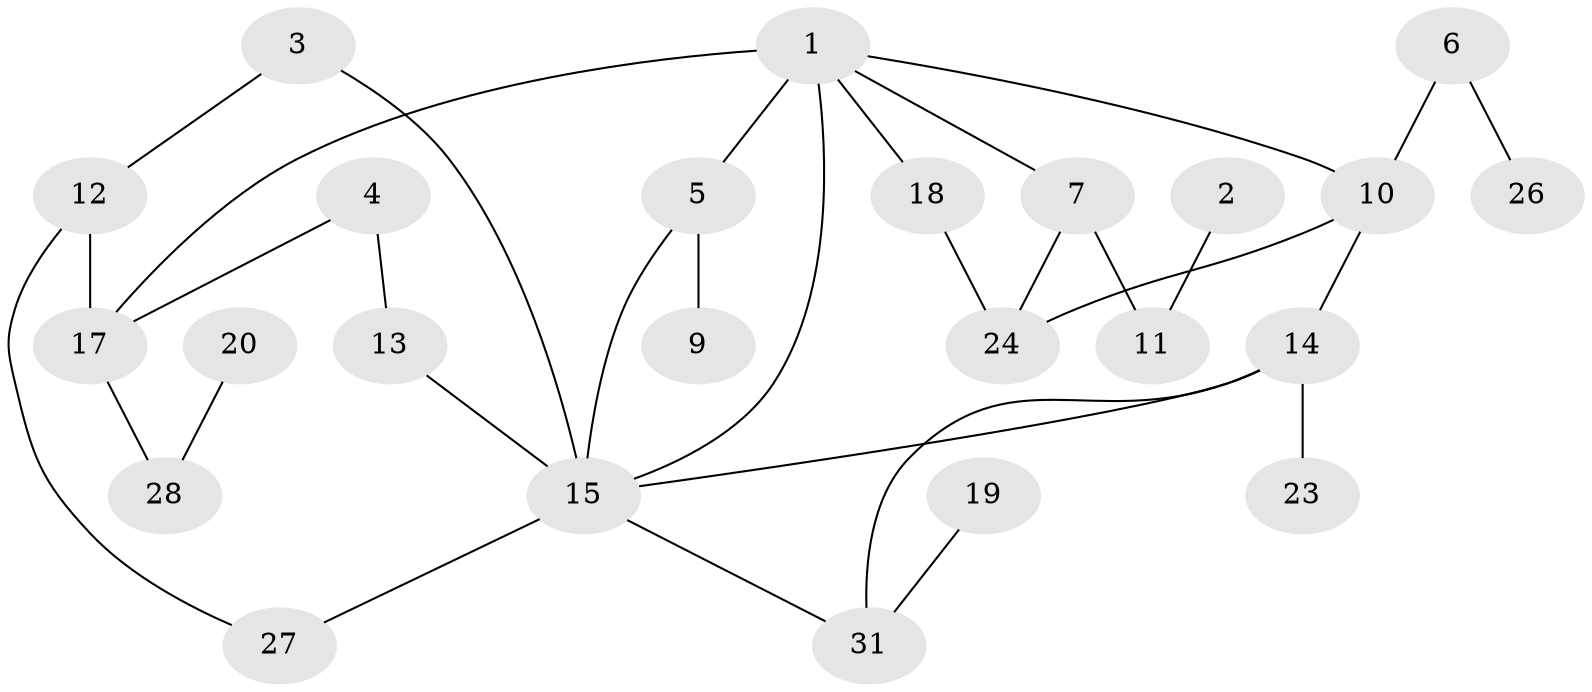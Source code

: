 // original degree distribution, {4: 0.08771929824561403, 1: 0.22807017543859648, 2: 0.3333333333333333, 3: 0.15789473684210525, 0: 0.12280701754385964, 5: 0.07017543859649122}
// Generated by graph-tools (version 1.1) at 2025/33/03/09/25 02:33:58]
// undirected, 24 vertices, 31 edges
graph export_dot {
graph [start="1"]
  node [color=gray90,style=filled];
  1;
  2;
  3;
  4;
  5;
  6;
  7;
  9;
  10;
  11;
  12;
  13;
  14;
  15;
  17;
  18;
  19;
  20;
  23;
  24;
  26;
  27;
  28;
  31;
  1 -- 5 [weight=2.0];
  1 -- 7 [weight=1.0];
  1 -- 10 [weight=1.0];
  1 -- 15 [weight=1.0];
  1 -- 17 [weight=1.0];
  1 -- 18 [weight=1.0];
  2 -- 11 [weight=1.0];
  3 -- 12 [weight=1.0];
  3 -- 15 [weight=1.0];
  4 -- 13 [weight=1.0];
  4 -- 17 [weight=1.0];
  5 -- 9 [weight=1.0];
  5 -- 15 [weight=1.0];
  6 -- 10 [weight=1.0];
  6 -- 26 [weight=1.0];
  7 -- 11 [weight=1.0];
  7 -- 24 [weight=1.0];
  10 -- 14 [weight=1.0];
  10 -- 24 [weight=1.0];
  12 -- 17 [weight=1.0];
  12 -- 27 [weight=1.0];
  13 -- 15 [weight=1.0];
  14 -- 15 [weight=1.0];
  14 -- 23 [weight=1.0];
  14 -- 31 [weight=1.0];
  15 -- 27 [weight=1.0];
  15 -- 31 [weight=1.0];
  17 -- 28 [weight=1.0];
  18 -- 24 [weight=1.0];
  19 -- 31 [weight=1.0];
  20 -- 28 [weight=1.0];
}
